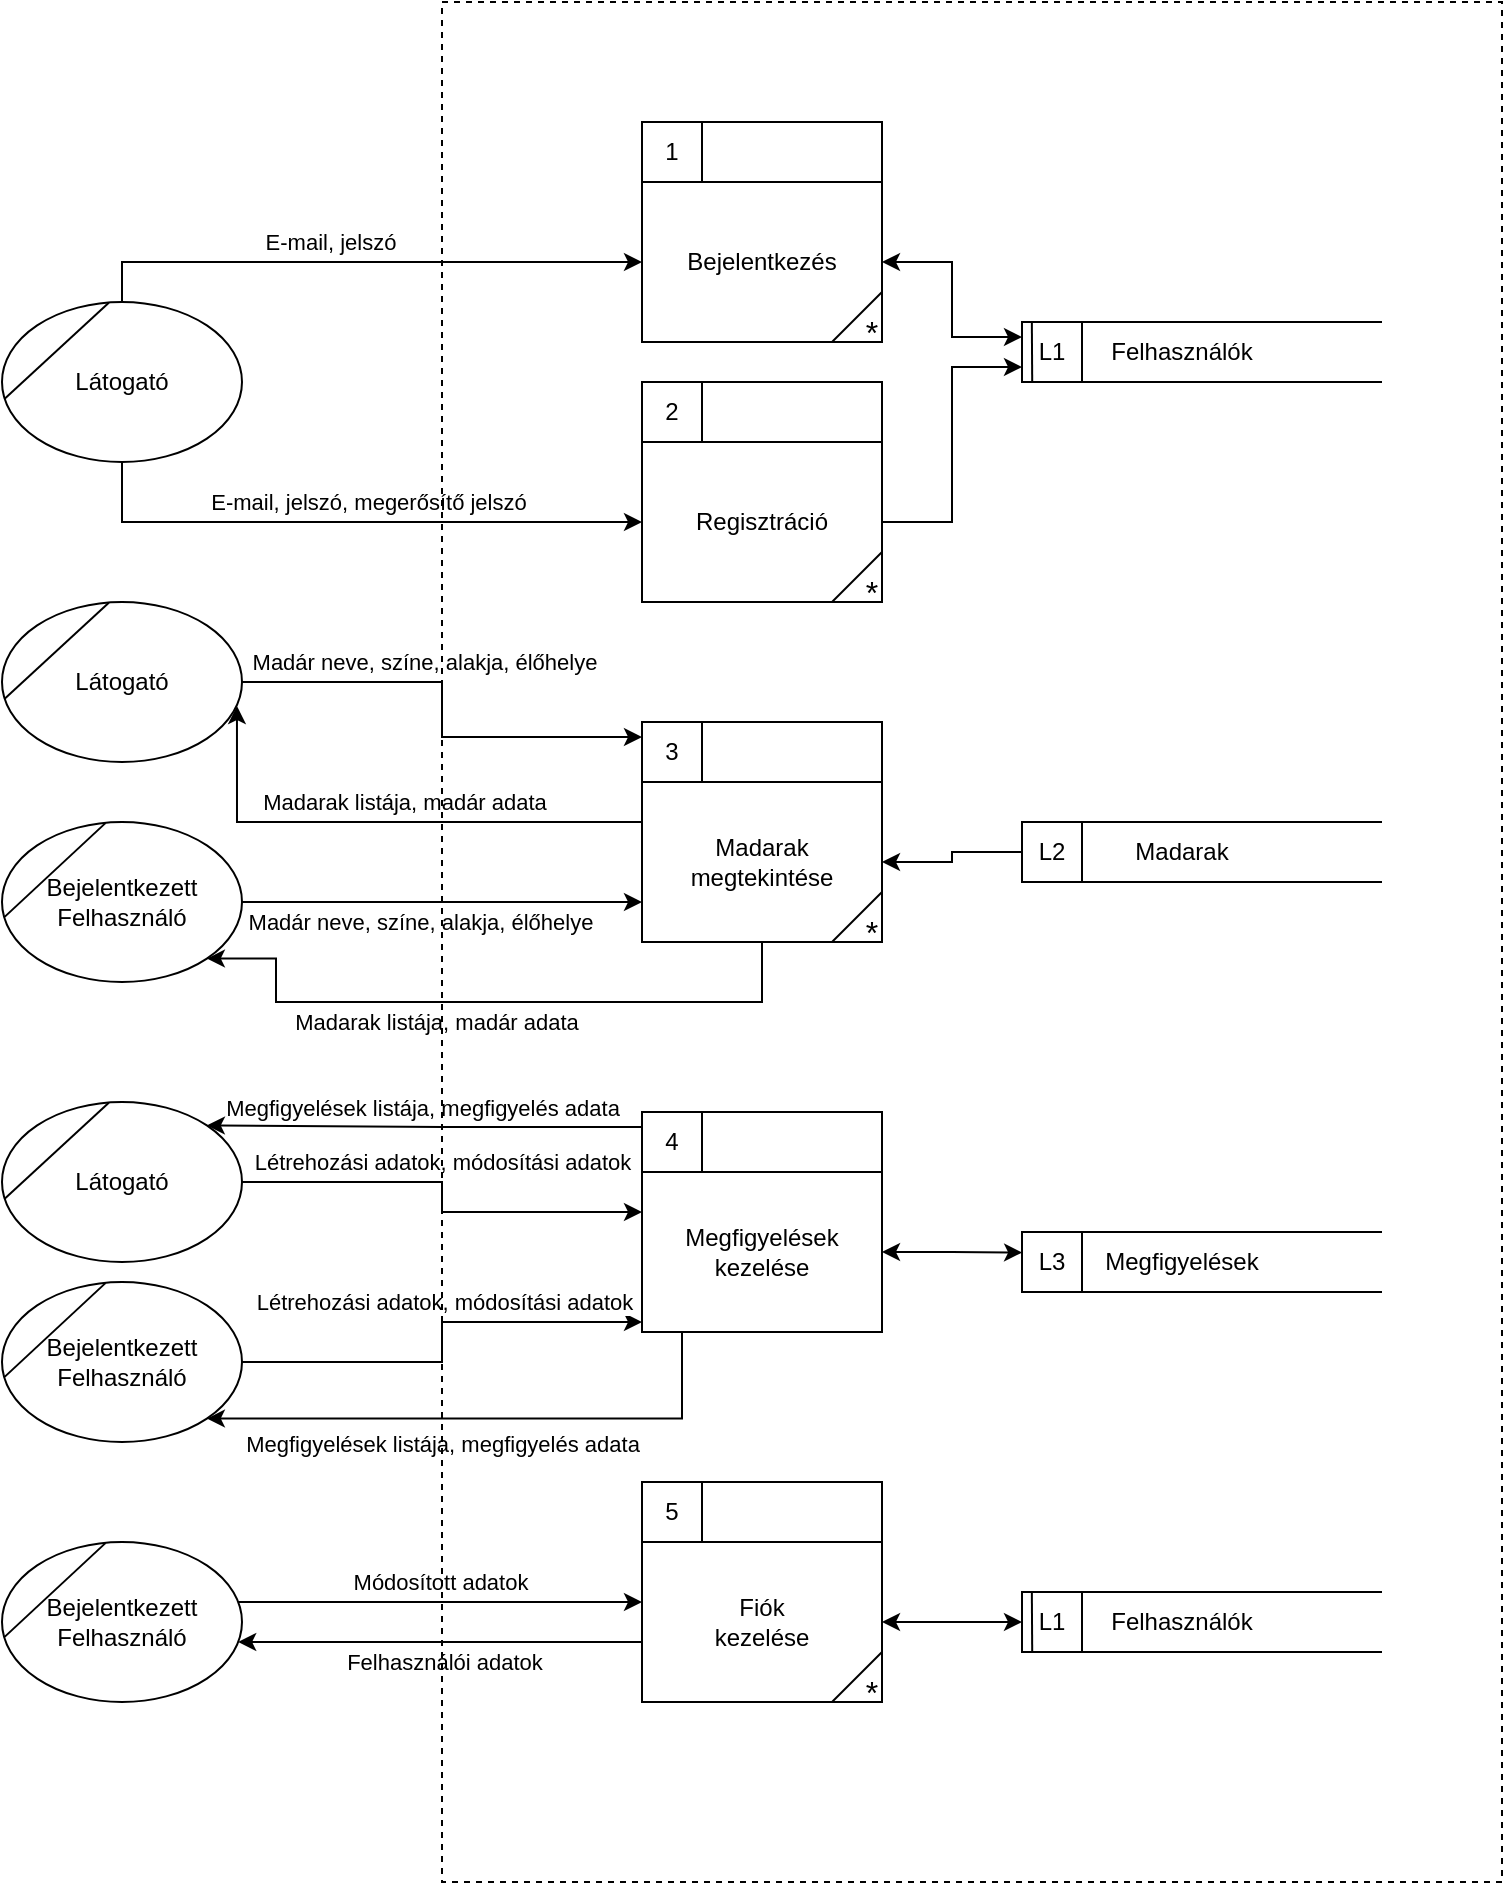 <mxfile version="25.0.3">
  <diagram name="1 oldal" id="eb8lpz6kQdsjBvIG6VrX">
    <mxGraphModel dx="1811" dy="1035" grid="1" gridSize="10" guides="1" tooltips="1" connect="1" arrows="1" fold="1" page="1" pageScale="1" pageWidth="827" pageHeight="1169" math="0" shadow="0">
      <root>
        <mxCell id="0" />
        <mxCell id="1" parent="0" />
        <mxCell id="h1CXB3GS33fbaFZyuamF-31" value="" style="group" vertex="1" connectable="0" parent="1">
          <mxGeometry x="510" y="220" width="180" height="30" as="geometry" />
        </mxCell>
        <mxCell id="h1CXB3GS33fbaFZyuamF-27" value="" style="html=1;dashed=0;whiteSpace=wrap;shape=mxgraph.dfd.dataStoreID;align=left;spacingLeft=3;points=[[0,0],[0.5,0],[1,0],[0,0.5],[1,0.5],[0,1],[0.5,1],[1,1]];" vertex="1" parent="h1CXB3GS33fbaFZyuamF-31">
          <mxGeometry width="180" height="30" as="geometry" />
        </mxCell>
        <mxCell id="h1CXB3GS33fbaFZyuamF-29" value="Felhasználók" style="text;html=1;align=center;verticalAlign=middle;whiteSpace=wrap;rounded=0;" vertex="1" parent="h1CXB3GS33fbaFZyuamF-31">
          <mxGeometry x="30" width="100" height="30" as="geometry" />
        </mxCell>
        <mxCell id="h1CXB3GS33fbaFZyuamF-30" value="L1" style="text;html=1;align=center;verticalAlign=middle;whiteSpace=wrap;rounded=0;" vertex="1" parent="h1CXB3GS33fbaFZyuamF-31">
          <mxGeometry width="30" height="30" as="geometry" />
        </mxCell>
        <mxCell id="h1CXB3GS33fbaFZyuamF-160" value="" style="endArrow=none;html=1;rounded=0;entryX=0.164;entryY=0.006;entryDx=0;entryDy=0;entryPerimeter=0;exitX=0.17;exitY=1.001;exitDx=0;exitDy=0;exitPerimeter=0;" edge="1" parent="h1CXB3GS33fbaFZyuamF-31" source="h1CXB3GS33fbaFZyuamF-30" target="h1CXB3GS33fbaFZyuamF-30">
          <mxGeometry width="50" height="50" relative="1" as="geometry">
            <mxPoint x="-10" y="40" as="sourcePoint" />
            <mxPoint x="40" y="-10" as="targetPoint" />
          </mxGeometry>
        </mxCell>
        <mxCell id="h1CXB3GS33fbaFZyuamF-39" value="" style="group" vertex="1" connectable="0" parent="1">
          <mxGeometry x="320" y="120" width="120" height="110" as="geometry" />
        </mxCell>
        <mxCell id="h1CXB3GS33fbaFZyuamF-33" value="" style="rounded=0;whiteSpace=wrap;html=1;" vertex="1" parent="h1CXB3GS33fbaFZyuamF-39">
          <mxGeometry y="30" width="120" height="80" as="geometry" />
        </mxCell>
        <mxCell id="h1CXB3GS33fbaFZyuamF-34" value="" style="rounded=0;whiteSpace=wrap;html=1;" vertex="1" parent="h1CXB3GS33fbaFZyuamF-39">
          <mxGeometry width="30" height="30" as="geometry" />
        </mxCell>
        <mxCell id="h1CXB3GS33fbaFZyuamF-35" value="" style="rounded=0;whiteSpace=wrap;html=1;" vertex="1" parent="h1CXB3GS33fbaFZyuamF-39">
          <mxGeometry x="30" width="90" height="30" as="geometry" />
        </mxCell>
        <mxCell id="h1CXB3GS33fbaFZyuamF-36" value="1" style="text;html=1;align=center;verticalAlign=middle;whiteSpace=wrap;rounded=0;" vertex="1" parent="h1CXB3GS33fbaFZyuamF-39">
          <mxGeometry width="30" height="30" as="geometry" />
        </mxCell>
        <mxCell id="h1CXB3GS33fbaFZyuamF-38" value="Bejelentkezés" style="text;html=1;align=center;verticalAlign=middle;whiteSpace=wrap;rounded=0;" vertex="1" parent="h1CXB3GS33fbaFZyuamF-39">
          <mxGeometry x="30" y="55" width="60" height="30" as="geometry" />
        </mxCell>
        <mxCell id="h1CXB3GS33fbaFZyuamF-118" value="" style="endArrow=none;html=1;rounded=0;" edge="1" parent="h1CXB3GS33fbaFZyuamF-39">
          <mxGeometry width="50" height="50" relative="1" as="geometry">
            <mxPoint x="95" y="110" as="sourcePoint" />
            <mxPoint x="120" y="85" as="targetPoint" />
          </mxGeometry>
        </mxCell>
        <mxCell id="h1CXB3GS33fbaFZyuamF-119" value="*" style="text;html=1;align=center;verticalAlign=middle;whiteSpace=wrap;rounded=0;fontSize=16;" vertex="1" parent="h1CXB3GS33fbaFZyuamF-39">
          <mxGeometry x="110" y="100" width="10" height="10" as="geometry" />
        </mxCell>
        <mxCell id="h1CXB3GS33fbaFZyuamF-41" value="" style="group" vertex="1" connectable="0" parent="1">
          <mxGeometry y="210" width="120" height="80" as="geometry" />
        </mxCell>
        <mxCell id="h1CXB3GS33fbaFZyuamF-42" value="Látogató" style="ellipse;whiteSpace=wrap;html=1;" vertex="1" parent="h1CXB3GS33fbaFZyuamF-41">
          <mxGeometry width="120" height="80" as="geometry" />
        </mxCell>
        <mxCell id="h1CXB3GS33fbaFZyuamF-43" value="" style="endArrow=none;html=1;rounded=0;entryX=0.445;entryY=0.004;entryDx=0;entryDy=0;exitX=0.01;exitY=0.606;exitDx=0;exitDy=0;exitPerimeter=0;entryPerimeter=0;" edge="1" parent="h1CXB3GS33fbaFZyuamF-41" source="h1CXB3GS33fbaFZyuamF-42" target="h1CXB3GS33fbaFZyuamF-42">
          <mxGeometry width="50" height="50" relative="1" as="geometry">
            <mxPoint x="150" y="200" as="sourcePoint" />
            <mxPoint x="200" y="150" as="targetPoint" />
          </mxGeometry>
        </mxCell>
        <mxCell id="h1CXB3GS33fbaFZyuamF-44" value="" style="group" vertex="1" connectable="0" parent="1">
          <mxGeometry y="700" width="120" height="80" as="geometry" />
        </mxCell>
        <mxCell id="h1CXB3GS33fbaFZyuamF-45" value="Bejelentkezett Felhasználó" style="ellipse;whiteSpace=wrap;html=1;" vertex="1" parent="h1CXB3GS33fbaFZyuamF-44">
          <mxGeometry width="120" height="80" as="geometry" />
        </mxCell>
        <mxCell id="h1CXB3GS33fbaFZyuamF-130" value="" style="endArrow=none;html=1;rounded=0;exitX=0.011;exitY=0.593;exitDx=0;exitDy=0;exitPerimeter=0;entryX=0.431;entryY=0.007;entryDx=0;entryDy=0;entryPerimeter=0;" edge="1" parent="h1CXB3GS33fbaFZyuamF-44" source="h1CXB3GS33fbaFZyuamF-45" target="h1CXB3GS33fbaFZyuamF-45">
          <mxGeometry width="50" height="50" relative="1" as="geometry">
            <mxPoint y="48" as="sourcePoint" />
            <mxPoint x="52" as="targetPoint" />
          </mxGeometry>
        </mxCell>
        <mxCell id="h1CXB3GS33fbaFZyuamF-47" style="edgeStyle=orthogonalEdgeStyle;rounded=0;orthogonalLoop=1;jettySize=auto;html=1;exitX=0.5;exitY=0;exitDx=0;exitDy=0;" edge="1" parent="1" source="h1CXB3GS33fbaFZyuamF-42" target="h1CXB3GS33fbaFZyuamF-33">
          <mxGeometry relative="1" as="geometry" />
        </mxCell>
        <mxCell id="h1CXB3GS33fbaFZyuamF-48" value="E-mail, jelszó" style="edgeLabel;html=1;align=center;verticalAlign=middle;resizable=0;points=[];" vertex="1" connectable="0" parent="h1CXB3GS33fbaFZyuamF-47">
          <mxGeometry x="-0.115" y="1" relative="1" as="geometry">
            <mxPoint y="-9" as="offset" />
          </mxGeometry>
        </mxCell>
        <mxCell id="h1CXB3GS33fbaFZyuamF-49" value="" style="group" vertex="1" connectable="0" parent="1">
          <mxGeometry x="320" y="615" width="120" height="110" as="geometry" />
        </mxCell>
        <mxCell id="h1CXB3GS33fbaFZyuamF-50" value="" style="rounded=0;whiteSpace=wrap;html=1;" vertex="1" parent="h1CXB3GS33fbaFZyuamF-49">
          <mxGeometry y="30" width="120" height="80" as="geometry" />
        </mxCell>
        <mxCell id="h1CXB3GS33fbaFZyuamF-51" value="" style="rounded=0;whiteSpace=wrap;html=1;" vertex="1" parent="h1CXB3GS33fbaFZyuamF-49">
          <mxGeometry width="30" height="30" as="geometry" />
        </mxCell>
        <mxCell id="h1CXB3GS33fbaFZyuamF-52" value="" style="rounded=0;whiteSpace=wrap;html=1;" vertex="1" parent="h1CXB3GS33fbaFZyuamF-49">
          <mxGeometry x="30" width="90" height="30" as="geometry" />
        </mxCell>
        <mxCell id="h1CXB3GS33fbaFZyuamF-53" value="4" style="text;html=1;align=center;verticalAlign=middle;whiteSpace=wrap;rounded=0;" vertex="1" parent="h1CXB3GS33fbaFZyuamF-49">
          <mxGeometry width="30" height="30" as="geometry" />
        </mxCell>
        <mxCell id="h1CXB3GS33fbaFZyuamF-54" value="Megfigyelések kezelése" style="text;html=1;align=center;verticalAlign=middle;whiteSpace=wrap;rounded=0;" vertex="1" parent="h1CXB3GS33fbaFZyuamF-49">
          <mxGeometry x="30" y="55" width="60" height="30" as="geometry" />
        </mxCell>
        <mxCell id="h1CXB3GS33fbaFZyuamF-75" style="edgeStyle=orthogonalEdgeStyle;rounded=0;orthogonalLoop=1;jettySize=auto;html=1;entryX=0;entryY=0.25;entryDx=0;entryDy=0;startArrow=classic;startFill=1;" edge="1" parent="1" source="h1CXB3GS33fbaFZyuamF-33" target="h1CXB3GS33fbaFZyuamF-30">
          <mxGeometry relative="1" as="geometry" />
        </mxCell>
        <mxCell id="h1CXB3GS33fbaFZyuamF-76" value="" style="group" vertex="1" connectable="0" parent="1">
          <mxGeometry y="610" width="120" height="80" as="geometry" />
        </mxCell>
        <mxCell id="h1CXB3GS33fbaFZyuamF-77" value="Látogató" style="ellipse;whiteSpace=wrap;html=1;" vertex="1" parent="h1CXB3GS33fbaFZyuamF-76">
          <mxGeometry width="120" height="80" as="geometry" />
        </mxCell>
        <mxCell id="h1CXB3GS33fbaFZyuamF-78" value="" style="endArrow=none;html=1;rounded=0;entryX=0.445;entryY=0.004;entryDx=0;entryDy=0;exitX=0.01;exitY=0.606;exitDx=0;exitDy=0;exitPerimeter=0;entryPerimeter=0;" edge="1" parent="h1CXB3GS33fbaFZyuamF-76" source="h1CXB3GS33fbaFZyuamF-77" target="h1CXB3GS33fbaFZyuamF-77">
          <mxGeometry width="50" height="50" relative="1" as="geometry">
            <mxPoint x="150" y="200" as="sourcePoint" />
            <mxPoint x="200" y="150" as="targetPoint" />
          </mxGeometry>
        </mxCell>
        <mxCell id="h1CXB3GS33fbaFZyuamF-97" style="edgeStyle=orthogonalEdgeStyle;rounded=0;orthogonalLoop=1;jettySize=auto;html=1;entryX=0;entryY=0.25;entryDx=0;entryDy=0;" edge="1" parent="1" source="h1CXB3GS33fbaFZyuamF-77" target="h1CXB3GS33fbaFZyuamF-50">
          <mxGeometry relative="1" as="geometry" />
        </mxCell>
        <mxCell id="h1CXB3GS33fbaFZyuamF-192" value="Létrehozási adatok, módosítási adatok" style="edgeLabel;html=1;align=center;verticalAlign=middle;resizable=0;points=[];" vertex="1" connectable="0" parent="h1CXB3GS33fbaFZyuamF-97">
          <mxGeometry x="-0.284" y="-1" relative="1" as="geometry">
            <mxPoint x="23" y="-11" as="offset" />
          </mxGeometry>
        </mxCell>
        <mxCell id="h1CXB3GS33fbaFZyuamF-98" style="edgeStyle=orthogonalEdgeStyle;rounded=0;orthogonalLoop=1;jettySize=auto;html=1;" edge="1" parent="1" source="h1CXB3GS33fbaFZyuamF-45" target="h1CXB3GS33fbaFZyuamF-50">
          <mxGeometry relative="1" as="geometry">
            <Array as="points">
              <mxPoint x="220" y="740" />
              <mxPoint x="220" y="720" />
            </Array>
          </mxGeometry>
        </mxCell>
        <mxCell id="h1CXB3GS33fbaFZyuamF-198" value="Létrehozási adatok, módosítási adatok" style="edgeLabel;html=1;align=center;verticalAlign=middle;resizable=0;points=[];" vertex="1" connectable="0" parent="h1CXB3GS33fbaFZyuamF-98">
          <mxGeometry x="0.1" y="1" relative="1" as="geometry">
            <mxPoint y="-9" as="offset" />
          </mxGeometry>
        </mxCell>
        <mxCell id="h1CXB3GS33fbaFZyuamF-105" value="" style="group" vertex="1" connectable="0" parent="1">
          <mxGeometry x="510" y="675" width="180" height="30" as="geometry" />
        </mxCell>
        <mxCell id="h1CXB3GS33fbaFZyuamF-106" value="" style="html=1;dashed=0;whiteSpace=wrap;shape=mxgraph.dfd.dataStoreID;align=left;spacingLeft=3;points=[[0,0],[0.5,0],[1,0],[0,0.5],[1,0.5],[0,1],[0.5,1],[1,1]];" vertex="1" parent="h1CXB3GS33fbaFZyuamF-105">
          <mxGeometry width="180" height="30" as="geometry" />
        </mxCell>
        <mxCell id="h1CXB3GS33fbaFZyuamF-107" value="Megfigyelések" style="text;html=1;align=center;verticalAlign=middle;whiteSpace=wrap;rounded=0;" vertex="1" parent="h1CXB3GS33fbaFZyuamF-105">
          <mxGeometry x="30" width="100" height="30" as="geometry" />
        </mxCell>
        <mxCell id="h1CXB3GS33fbaFZyuamF-108" value="L3" style="text;html=1;align=center;verticalAlign=middle;whiteSpace=wrap;rounded=0;" vertex="1" parent="h1CXB3GS33fbaFZyuamF-105">
          <mxGeometry width="30" height="30" as="geometry" />
        </mxCell>
        <mxCell id="h1CXB3GS33fbaFZyuamF-109" style="edgeStyle=orthogonalEdgeStyle;rounded=0;orthogonalLoop=1;jettySize=auto;html=1;entryX=0.002;entryY=0.343;entryDx=0;entryDy=0;entryPerimeter=0;startArrow=classic;startFill=1;" edge="1" parent="1" source="h1CXB3GS33fbaFZyuamF-50" target="h1CXB3GS33fbaFZyuamF-108">
          <mxGeometry relative="1" as="geometry" />
        </mxCell>
        <mxCell id="h1CXB3GS33fbaFZyuamF-120" value="" style="group" vertex="1" connectable="0" parent="1">
          <mxGeometry x="320" y="420" width="120" height="110" as="geometry" />
        </mxCell>
        <mxCell id="h1CXB3GS33fbaFZyuamF-121" value="" style="rounded=0;whiteSpace=wrap;html=1;" vertex="1" parent="h1CXB3GS33fbaFZyuamF-120">
          <mxGeometry y="30" width="120" height="80" as="geometry" />
        </mxCell>
        <mxCell id="h1CXB3GS33fbaFZyuamF-122" value="" style="rounded=0;whiteSpace=wrap;html=1;" vertex="1" parent="h1CXB3GS33fbaFZyuamF-120">
          <mxGeometry width="30" height="30" as="geometry" />
        </mxCell>
        <mxCell id="h1CXB3GS33fbaFZyuamF-123" value="" style="rounded=0;whiteSpace=wrap;html=1;" vertex="1" parent="h1CXB3GS33fbaFZyuamF-120">
          <mxGeometry x="30" width="90" height="30" as="geometry" />
        </mxCell>
        <mxCell id="h1CXB3GS33fbaFZyuamF-124" value="3" style="text;html=1;align=center;verticalAlign=middle;whiteSpace=wrap;rounded=0;" vertex="1" parent="h1CXB3GS33fbaFZyuamF-120">
          <mxGeometry width="30" height="30" as="geometry" />
        </mxCell>
        <mxCell id="h1CXB3GS33fbaFZyuamF-125" value="Madarak megtekintése" style="text;html=1;align=center;verticalAlign=middle;whiteSpace=wrap;rounded=0;" vertex="1" parent="h1CXB3GS33fbaFZyuamF-120">
          <mxGeometry x="30" y="55" width="60" height="30" as="geometry" />
        </mxCell>
        <mxCell id="h1CXB3GS33fbaFZyuamF-128" value="" style="endArrow=none;html=1;rounded=0;" edge="1" parent="h1CXB3GS33fbaFZyuamF-120">
          <mxGeometry width="50" height="50" relative="1" as="geometry">
            <mxPoint x="95" y="110" as="sourcePoint" />
            <mxPoint x="120" y="85" as="targetPoint" />
          </mxGeometry>
        </mxCell>
        <mxCell id="h1CXB3GS33fbaFZyuamF-129" value="*" style="text;html=1;align=center;verticalAlign=middle;whiteSpace=wrap;rounded=0;fontSize=16;" vertex="1" parent="h1CXB3GS33fbaFZyuamF-120">
          <mxGeometry x="110" y="100" width="10" height="10" as="geometry" />
        </mxCell>
        <mxCell id="h1CXB3GS33fbaFZyuamF-131" value="" style="group" vertex="1" connectable="0" parent="1">
          <mxGeometry x="320" y="250" width="120" height="110" as="geometry" />
        </mxCell>
        <mxCell id="h1CXB3GS33fbaFZyuamF-132" value="" style="rounded=0;whiteSpace=wrap;html=1;" vertex="1" parent="h1CXB3GS33fbaFZyuamF-131">
          <mxGeometry y="30" width="120" height="80" as="geometry" />
        </mxCell>
        <mxCell id="h1CXB3GS33fbaFZyuamF-133" value="" style="rounded=0;whiteSpace=wrap;html=1;" vertex="1" parent="h1CXB3GS33fbaFZyuamF-131">
          <mxGeometry width="30" height="30" as="geometry" />
        </mxCell>
        <mxCell id="h1CXB3GS33fbaFZyuamF-134" value="" style="rounded=0;whiteSpace=wrap;html=1;" vertex="1" parent="h1CXB3GS33fbaFZyuamF-131">
          <mxGeometry x="30" width="90" height="30" as="geometry" />
        </mxCell>
        <mxCell id="h1CXB3GS33fbaFZyuamF-135" value="2" style="text;html=1;align=center;verticalAlign=middle;whiteSpace=wrap;rounded=0;" vertex="1" parent="h1CXB3GS33fbaFZyuamF-131">
          <mxGeometry width="30" height="30" as="geometry" />
        </mxCell>
        <mxCell id="h1CXB3GS33fbaFZyuamF-136" value="Regisztráció" style="text;html=1;align=center;verticalAlign=middle;whiteSpace=wrap;rounded=0;" vertex="1" parent="h1CXB3GS33fbaFZyuamF-131">
          <mxGeometry x="30" y="55" width="60" height="30" as="geometry" />
        </mxCell>
        <mxCell id="h1CXB3GS33fbaFZyuamF-137" value="" style="endArrow=none;html=1;rounded=0;" edge="1" parent="h1CXB3GS33fbaFZyuamF-131">
          <mxGeometry width="50" height="50" relative="1" as="geometry">
            <mxPoint x="95" y="110" as="sourcePoint" />
            <mxPoint x="120" y="85" as="targetPoint" />
          </mxGeometry>
        </mxCell>
        <mxCell id="h1CXB3GS33fbaFZyuamF-138" value="*" style="text;html=1;align=center;verticalAlign=middle;whiteSpace=wrap;rounded=0;fontSize=16;" vertex="1" parent="h1CXB3GS33fbaFZyuamF-131">
          <mxGeometry x="110" y="100" width="10" height="10" as="geometry" />
        </mxCell>
        <mxCell id="h1CXB3GS33fbaFZyuamF-139" value="" style="group" vertex="1" connectable="0" parent="1">
          <mxGeometry x="320" y="800" width="120" height="110" as="geometry" />
        </mxCell>
        <mxCell id="h1CXB3GS33fbaFZyuamF-140" value="" style="rounded=0;whiteSpace=wrap;html=1;" vertex="1" parent="h1CXB3GS33fbaFZyuamF-139">
          <mxGeometry y="30" width="120" height="80" as="geometry" />
        </mxCell>
        <mxCell id="h1CXB3GS33fbaFZyuamF-141" value="" style="rounded=0;whiteSpace=wrap;html=1;" vertex="1" parent="h1CXB3GS33fbaFZyuamF-139">
          <mxGeometry width="30" height="30" as="geometry" />
        </mxCell>
        <mxCell id="h1CXB3GS33fbaFZyuamF-142" value="" style="rounded=0;whiteSpace=wrap;html=1;" vertex="1" parent="h1CXB3GS33fbaFZyuamF-139">
          <mxGeometry x="30" width="90" height="30" as="geometry" />
        </mxCell>
        <mxCell id="h1CXB3GS33fbaFZyuamF-143" value="5" style="text;html=1;align=center;verticalAlign=middle;whiteSpace=wrap;rounded=0;" vertex="1" parent="h1CXB3GS33fbaFZyuamF-139">
          <mxGeometry width="30" height="30" as="geometry" />
        </mxCell>
        <mxCell id="h1CXB3GS33fbaFZyuamF-144" value="Fiók kezelése" style="text;html=1;align=center;verticalAlign=middle;whiteSpace=wrap;rounded=0;" vertex="1" parent="h1CXB3GS33fbaFZyuamF-139">
          <mxGeometry x="30" y="55" width="60" height="30" as="geometry" />
        </mxCell>
        <mxCell id="h1CXB3GS33fbaFZyuamF-148" value="" style="endArrow=none;html=1;rounded=0;" edge="1" parent="h1CXB3GS33fbaFZyuamF-139">
          <mxGeometry width="50" height="50" relative="1" as="geometry">
            <mxPoint x="95" y="110" as="sourcePoint" />
            <mxPoint x="120" y="85" as="targetPoint" />
          </mxGeometry>
        </mxCell>
        <mxCell id="h1CXB3GS33fbaFZyuamF-149" value="*" style="text;html=1;align=center;verticalAlign=middle;whiteSpace=wrap;rounded=0;fontSize=16;" vertex="1" parent="h1CXB3GS33fbaFZyuamF-139">
          <mxGeometry x="110" y="100" width="10" height="10" as="geometry" />
        </mxCell>
        <mxCell id="h1CXB3GS33fbaFZyuamF-147" style="edgeStyle=orthogonalEdgeStyle;rounded=0;orthogonalLoop=1;jettySize=auto;html=1;entryX=0;entryY=0.75;entryDx=0;entryDy=0;startArrow=none;startFill=0;" edge="1" parent="1" source="h1CXB3GS33fbaFZyuamF-132" target="h1CXB3GS33fbaFZyuamF-30">
          <mxGeometry relative="1" as="geometry" />
        </mxCell>
        <mxCell id="h1CXB3GS33fbaFZyuamF-151" style="edgeStyle=orthogonalEdgeStyle;rounded=0;orthogonalLoop=1;jettySize=auto;html=1;exitX=0.5;exitY=1;exitDx=0;exitDy=0;entryX=0;entryY=0.5;entryDx=0;entryDy=0;" edge="1" parent="1" source="h1CXB3GS33fbaFZyuamF-42" target="h1CXB3GS33fbaFZyuamF-132">
          <mxGeometry relative="1" as="geometry" />
        </mxCell>
        <mxCell id="h1CXB3GS33fbaFZyuamF-155" value="E-mail, jelszó, megerősítő jelszó" style="edgeLabel;html=1;align=center;verticalAlign=middle;resizable=0;points=[];" vertex="1" connectable="0" parent="h1CXB3GS33fbaFZyuamF-151">
          <mxGeometry x="0.053" y="-1" relative="1" as="geometry">
            <mxPoint y="-11" as="offset" />
          </mxGeometry>
        </mxCell>
        <mxCell id="h1CXB3GS33fbaFZyuamF-156" value="" style="group" vertex="1" connectable="0" parent="1">
          <mxGeometry y="830" width="120" height="80" as="geometry" />
        </mxCell>
        <mxCell id="h1CXB3GS33fbaFZyuamF-157" value="Bejelentkezett Felhasználó" style="ellipse;whiteSpace=wrap;html=1;" vertex="1" parent="h1CXB3GS33fbaFZyuamF-156">
          <mxGeometry width="120" height="80" as="geometry" />
        </mxCell>
        <mxCell id="h1CXB3GS33fbaFZyuamF-158" value="" style="endArrow=none;html=1;rounded=0;exitX=0.011;exitY=0.593;exitDx=0;exitDy=0;exitPerimeter=0;entryX=0.431;entryY=0.007;entryDx=0;entryDy=0;entryPerimeter=0;" edge="1" parent="h1CXB3GS33fbaFZyuamF-156" source="h1CXB3GS33fbaFZyuamF-157" target="h1CXB3GS33fbaFZyuamF-157">
          <mxGeometry width="50" height="50" relative="1" as="geometry">
            <mxPoint y="48" as="sourcePoint" />
            <mxPoint x="52" as="targetPoint" />
          </mxGeometry>
        </mxCell>
        <mxCell id="h1CXB3GS33fbaFZyuamF-159" value="Módosított adatok" style="edgeStyle=orthogonalEdgeStyle;rounded=0;orthogonalLoop=1;jettySize=auto;html=1;" edge="1" parent="1" source="h1CXB3GS33fbaFZyuamF-157" target="h1CXB3GS33fbaFZyuamF-140">
          <mxGeometry y="10" relative="1" as="geometry">
            <Array as="points">
              <mxPoint x="220" y="860" />
              <mxPoint x="220" y="860" />
            </Array>
            <mxPoint as="offset" />
          </mxGeometry>
        </mxCell>
        <mxCell id="h1CXB3GS33fbaFZyuamF-161" value="" style="group" vertex="1" connectable="0" parent="1">
          <mxGeometry x="510" y="855" width="180" height="30" as="geometry" />
        </mxCell>
        <mxCell id="h1CXB3GS33fbaFZyuamF-162" value="" style="html=1;dashed=0;whiteSpace=wrap;shape=mxgraph.dfd.dataStoreID;align=left;spacingLeft=3;points=[[0,0],[0.5,0],[1,0],[0,0.5],[1,0.5],[0,1],[0.5,1],[1,1]];" vertex="1" parent="h1CXB3GS33fbaFZyuamF-161">
          <mxGeometry width="180" height="30" as="geometry" />
        </mxCell>
        <mxCell id="h1CXB3GS33fbaFZyuamF-163" value="Felhasználók" style="text;html=1;align=center;verticalAlign=middle;whiteSpace=wrap;rounded=0;" vertex="1" parent="h1CXB3GS33fbaFZyuamF-161">
          <mxGeometry x="30" width="100" height="30" as="geometry" />
        </mxCell>
        <mxCell id="h1CXB3GS33fbaFZyuamF-164" value="L1" style="text;html=1;align=center;verticalAlign=middle;whiteSpace=wrap;rounded=0;" vertex="1" parent="h1CXB3GS33fbaFZyuamF-161">
          <mxGeometry width="30" height="30" as="geometry" />
        </mxCell>
        <mxCell id="h1CXB3GS33fbaFZyuamF-165" value="" style="endArrow=none;html=1;rounded=0;entryX=0.164;entryY=0.006;entryDx=0;entryDy=0;entryPerimeter=0;exitX=0.17;exitY=1.001;exitDx=0;exitDy=0;exitPerimeter=0;" edge="1" parent="h1CXB3GS33fbaFZyuamF-161" source="h1CXB3GS33fbaFZyuamF-164" target="h1CXB3GS33fbaFZyuamF-164">
          <mxGeometry width="50" height="50" relative="1" as="geometry">
            <mxPoint x="-10" y="40" as="sourcePoint" />
            <mxPoint x="40" y="-10" as="targetPoint" />
          </mxGeometry>
        </mxCell>
        <mxCell id="h1CXB3GS33fbaFZyuamF-166" style="edgeStyle=orthogonalEdgeStyle;rounded=0;orthogonalLoop=1;jettySize=auto;html=1;entryX=0;entryY=0.5;entryDx=0;entryDy=0;startArrow=classic;startFill=1;" edge="1" parent="1" source="h1CXB3GS33fbaFZyuamF-140" target="h1CXB3GS33fbaFZyuamF-164">
          <mxGeometry relative="1" as="geometry" />
        </mxCell>
        <mxCell id="h1CXB3GS33fbaFZyuamF-167" value="" style="group" vertex="1" connectable="0" parent="1">
          <mxGeometry x="510" y="470" width="180" height="30" as="geometry" />
        </mxCell>
        <mxCell id="h1CXB3GS33fbaFZyuamF-168" value="" style="html=1;dashed=0;whiteSpace=wrap;shape=mxgraph.dfd.dataStoreID;align=left;spacingLeft=3;points=[[0,0],[0.5,0],[1,0],[0,0.5],[1,0.5],[0,1],[0.5,1],[1,1]];" vertex="1" parent="h1CXB3GS33fbaFZyuamF-167">
          <mxGeometry width="180" height="30" as="geometry" />
        </mxCell>
        <mxCell id="h1CXB3GS33fbaFZyuamF-169" value="Madarak" style="text;html=1;align=center;verticalAlign=middle;whiteSpace=wrap;rounded=0;" vertex="1" parent="h1CXB3GS33fbaFZyuamF-167">
          <mxGeometry x="30" width="100" height="30" as="geometry" />
        </mxCell>
        <mxCell id="h1CXB3GS33fbaFZyuamF-170" value="L2" style="text;html=1;align=center;verticalAlign=middle;whiteSpace=wrap;rounded=0;" vertex="1" parent="h1CXB3GS33fbaFZyuamF-167">
          <mxGeometry width="30" height="30" as="geometry" />
        </mxCell>
        <mxCell id="h1CXB3GS33fbaFZyuamF-171" style="edgeStyle=orthogonalEdgeStyle;rounded=0;orthogonalLoop=1;jettySize=auto;html=1;entryX=0;entryY=0.5;entryDx=0;entryDy=0;endArrow=none;endFill=0;startArrow=classic;startFill=1;" edge="1" parent="1" source="h1CXB3GS33fbaFZyuamF-121" target="h1CXB3GS33fbaFZyuamF-170">
          <mxGeometry relative="1" as="geometry" />
        </mxCell>
        <mxCell id="h1CXB3GS33fbaFZyuamF-172" value="" style="group" vertex="1" connectable="0" parent="1">
          <mxGeometry y="470" width="120" height="80" as="geometry" />
        </mxCell>
        <mxCell id="h1CXB3GS33fbaFZyuamF-173" value="Bejelentkezett Felhasználó" style="ellipse;whiteSpace=wrap;html=1;" vertex="1" parent="h1CXB3GS33fbaFZyuamF-172">
          <mxGeometry width="120" height="80" as="geometry" />
        </mxCell>
        <mxCell id="h1CXB3GS33fbaFZyuamF-174" value="" style="endArrow=none;html=1;rounded=0;exitX=0.011;exitY=0.593;exitDx=0;exitDy=0;exitPerimeter=0;entryX=0.431;entryY=0.007;entryDx=0;entryDy=0;entryPerimeter=0;" edge="1" parent="h1CXB3GS33fbaFZyuamF-172" source="h1CXB3GS33fbaFZyuamF-173" target="h1CXB3GS33fbaFZyuamF-173">
          <mxGeometry width="50" height="50" relative="1" as="geometry">
            <mxPoint y="48" as="sourcePoint" />
            <mxPoint x="52" as="targetPoint" />
          </mxGeometry>
        </mxCell>
        <mxCell id="h1CXB3GS33fbaFZyuamF-175" value="" style="group" vertex="1" connectable="0" parent="1">
          <mxGeometry y="360" width="120" height="80" as="geometry" />
        </mxCell>
        <mxCell id="h1CXB3GS33fbaFZyuamF-176" value="Látogató" style="ellipse;whiteSpace=wrap;html=1;" vertex="1" parent="h1CXB3GS33fbaFZyuamF-175">
          <mxGeometry width="120" height="80" as="geometry" />
        </mxCell>
        <mxCell id="h1CXB3GS33fbaFZyuamF-177" value="" style="endArrow=none;html=1;rounded=0;entryX=0.445;entryY=0.004;entryDx=0;entryDy=0;exitX=0.01;exitY=0.606;exitDx=0;exitDy=0;exitPerimeter=0;entryPerimeter=0;" edge="1" parent="h1CXB3GS33fbaFZyuamF-175" source="h1CXB3GS33fbaFZyuamF-176" target="h1CXB3GS33fbaFZyuamF-176">
          <mxGeometry width="50" height="50" relative="1" as="geometry">
            <mxPoint x="150" y="200" as="sourcePoint" />
            <mxPoint x="200" y="150" as="targetPoint" />
          </mxGeometry>
        </mxCell>
        <mxCell id="h1CXB3GS33fbaFZyuamF-178" style="edgeStyle=orthogonalEdgeStyle;rounded=0;orthogonalLoop=1;jettySize=auto;html=1;entryX=0;entryY=0.25;entryDx=0;entryDy=0;" edge="1" parent="1" source="h1CXB3GS33fbaFZyuamF-176" target="h1CXB3GS33fbaFZyuamF-124">
          <mxGeometry relative="1" as="geometry" />
        </mxCell>
        <mxCell id="h1CXB3GS33fbaFZyuamF-185" value="Madár neve, színe, alakja, élőhelye" style="edgeLabel;html=1;align=center;verticalAlign=middle;resizable=0;points=[];" vertex="1" connectable="0" parent="h1CXB3GS33fbaFZyuamF-178">
          <mxGeometry x="-0.426" relative="1" as="geometry">
            <mxPoint x="25" y="-10" as="offset" />
          </mxGeometry>
        </mxCell>
        <mxCell id="h1CXB3GS33fbaFZyuamF-179" style="edgeStyle=orthogonalEdgeStyle;rounded=0;orthogonalLoop=1;jettySize=auto;html=1;entryX=0;entryY=0.75;entryDx=0;entryDy=0;exitX=1;exitY=0.5;exitDx=0;exitDy=0;" edge="1" parent="1" source="h1CXB3GS33fbaFZyuamF-173" target="h1CXB3GS33fbaFZyuamF-121">
          <mxGeometry relative="1" as="geometry" />
        </mxCell>
        <mxCell id="h1CXB3GS33fbaFZyuamF-183" value="Madár neve, színe, alakja, élőhelye" style="edgeLabel;html=1;align=center;verticalAlign=middle;resizable=0;points=[];" vertex="1" connectable="0" parent="h1CXB3GS33fbaFZyuamF-179">
          <mxGeometry x="-0.144" relative="1" as="geometry">
            <mxPoint x="3" y="10" as="offset" />
          </mxGeometry>
        </mxCell>
        <mxCell id="h1CXB3GS33fbaFZyuamF-186" style="edgeStyle=orthogonalEdgeStyle;rounded=0;orthogonalLoop=1;jettySize=auto;html=1;exitX=0;exitY=0.25;exitDx=0;exitDy=0;entryX=0.979;entryY=0.65;entryDx=0;entryDy=0;entryPerimeter=0;" edge="1" parent="1" source="h1CXB3GS33fbaFZyuamF-121" target="h1CXB3GS33fbaFZyuamF-176">
          <mxGeometry relative="1" as="geometry" />
        </mxCell>
        <mxCell id="h1CXB3GS33fbaFZyuamF-187" value="Madarak listája, madár adata" style="edgeLabel;html=1;align=center;verticalAlign=middle;resizable=0;points=[];" vertex="1" connectable="0" parent="h1CXB3GS33fbaFZyuamF-186">
          <mxGeometry x="-0.03" relative="1" as="geometry">
            <mxPoint x="7" y="-10" as="offset" />
          </mxGeometry>
        </mxCell>
        <mxCell id="h1CXB3GS33fbaFZyuamF-188" style="edgeStyle=orthogonalEdgeStyle;rounded=0;orthogonalLoop=1;jettySize=auto;html=1;entryX=1;entryY=1;entryDx=0;entryDy=0;" edge="1" parent="1" source="h1CXB3GS33fbaFZyuamF-121" target="h1CXB3GS33fbaFZyuamF-173">
          <mxGeometry relative="1" as="geometry">
            <Array as="points">
              <mxPoint x="380" y="560" />
              <mxPoint x="137" y="560" />
              <mxPoint x="137" y="538" />
            </Array>
          </mxGeometry>
        </mxCell>
        <mxCell id="h1CXB3GS33fbaFZyuamF-189" value="Madarak listája, madár adata" style="edgeLabel;html=1;align=center;verticalAlign=middle;resizable=0;points=[];" vertex="1" connectable="0" parent="h1CXB3GS33fbaFZyuamF-188">
          <mxGeometry x="0.249" relative="1" as="geometry">
            <mxPoint x="12" y="10" as="offset" />
          </mxGeometry>
        </mxCell>
        <mxCell id="h1CXB3GS33fbaFZyuamF-194" style="edgeStyle=orthogonalEdgeStyle;rounded=0;orthogonalLoop=1;jettySize=auto;html=1;exitX=0;exitY=0.25;exitDx=0;exitDy=0;entryX=1;entryY=0;entryDx=0;entryDy=0;" edge="1" parent="1" source="h1CXB3GS33fbaFZyuamF-53" target="h1CXB3GS33fbaFZyuamF-77">
          <mxGeometry relative="1" as="geometry">
            <mxPoint x="110" y="622" as="targetPoint" />
          </mxGeometry>
        </mxCell>
        <mxCell id="h1CXB3GS33fbaFZyuamF-197" value="Megfigyelések listája, megfigyelés adata" style="edgeLabel;html=1;align=center;verticalAlign=middle;resizable=0;points=[];" vertex="1" connectable="0" parent="h1CXB3GS33fbaFZyuamF-194">
          <mxGeometry x="0.025" y="1" relative="1" as="geometry">
            <mxPoint x="1" y="-10" as="offset" />
          </mxGeometry>
        </mxCell>
        <mxCell id="h1CXB3GS33fbaFZyuamF-195" style="edgeStyle=orthogonalEdgeStyle;rounded=0;orthogonalLoop=1;jettySize=auto;html=1;entryX=1;entryY=1;entryDx=0;entryDy=0;" edge="1" parent="1" source="h1CXB3GS33fbaFZyuamF-50" target="h1CXB3GS33fbaFZyuamF-45">
          <mxGeometry relative="1" as="geometry">
            <Array as="points">
              <mxPoint x="340" y="768" />
            </Array>
          </mxGeometry>
        </mxCell>
        <mxCell id="h1CXB3GS33fbaFZyuamF-196" value="Megfigyelések listája, megfigyelés adata" style="edgeLabel;html=1;align=center;verticalAlign=middle;resizable=0;points=[];" vertex="1" connectable="0" parent="h1CXB3GS33fbaFZyuamF-195">
          <mxGeometry x="0.291" y="-1" relative="1" as="geometry">
            <mxPoint x="18" y="13" as="offset" />
          </mxGeometry>
        </mxCell>
        <mxCell id="h1CXB3GS33fbaFZyuamF-199" style="edgeStyle=orthogonalEdgeStyle;rounded=0;orthogonalLoop=1;jettySize=auto;html=1;" edge="1" parent="1" source="h1CXB3GS33fbaFZyuamF-140" target="h1CXB3GS33fbaFZyuamF-157">
          <mxGeometry relative="1" as="geometry">
            <Array as="points">
              <mxPoint x="220" y="880" />
              <mxPoint x="220" y="880" />
            </Array>
          </mxGeometry>
        </mxCell>
        <mxCell id="h1CXB3GS33fbaFZyuamF-201" value="Felhasználói adatok" style="edgeLabel;html=1;align=center;verticalAlign=middle;resizable=0;points=[];" vertex="1" connectable="0" parent="h1CXB3GS33fbaFZyuamF-199">
          <mxGeometry x="-0.043" relative="1" as="geometry">
            <mxPoint x="-3" y="10" as="offset" />
          </mxGeometry>
        </mxCell>
        <mxCell id="h1CXB3GS33fbaFZyuamF-202" value="" style="rounded=0;whiteSpace=wrap;html=1;dashed=1;fillColor=none;" vertex="1" parent="1">
          <mxGeometry x="220" y="60" width="530" height="940" as="geometry" />
        </mxCell>
      </root>
    </mxGraphModel>
  </diagram>
</mxfile>

